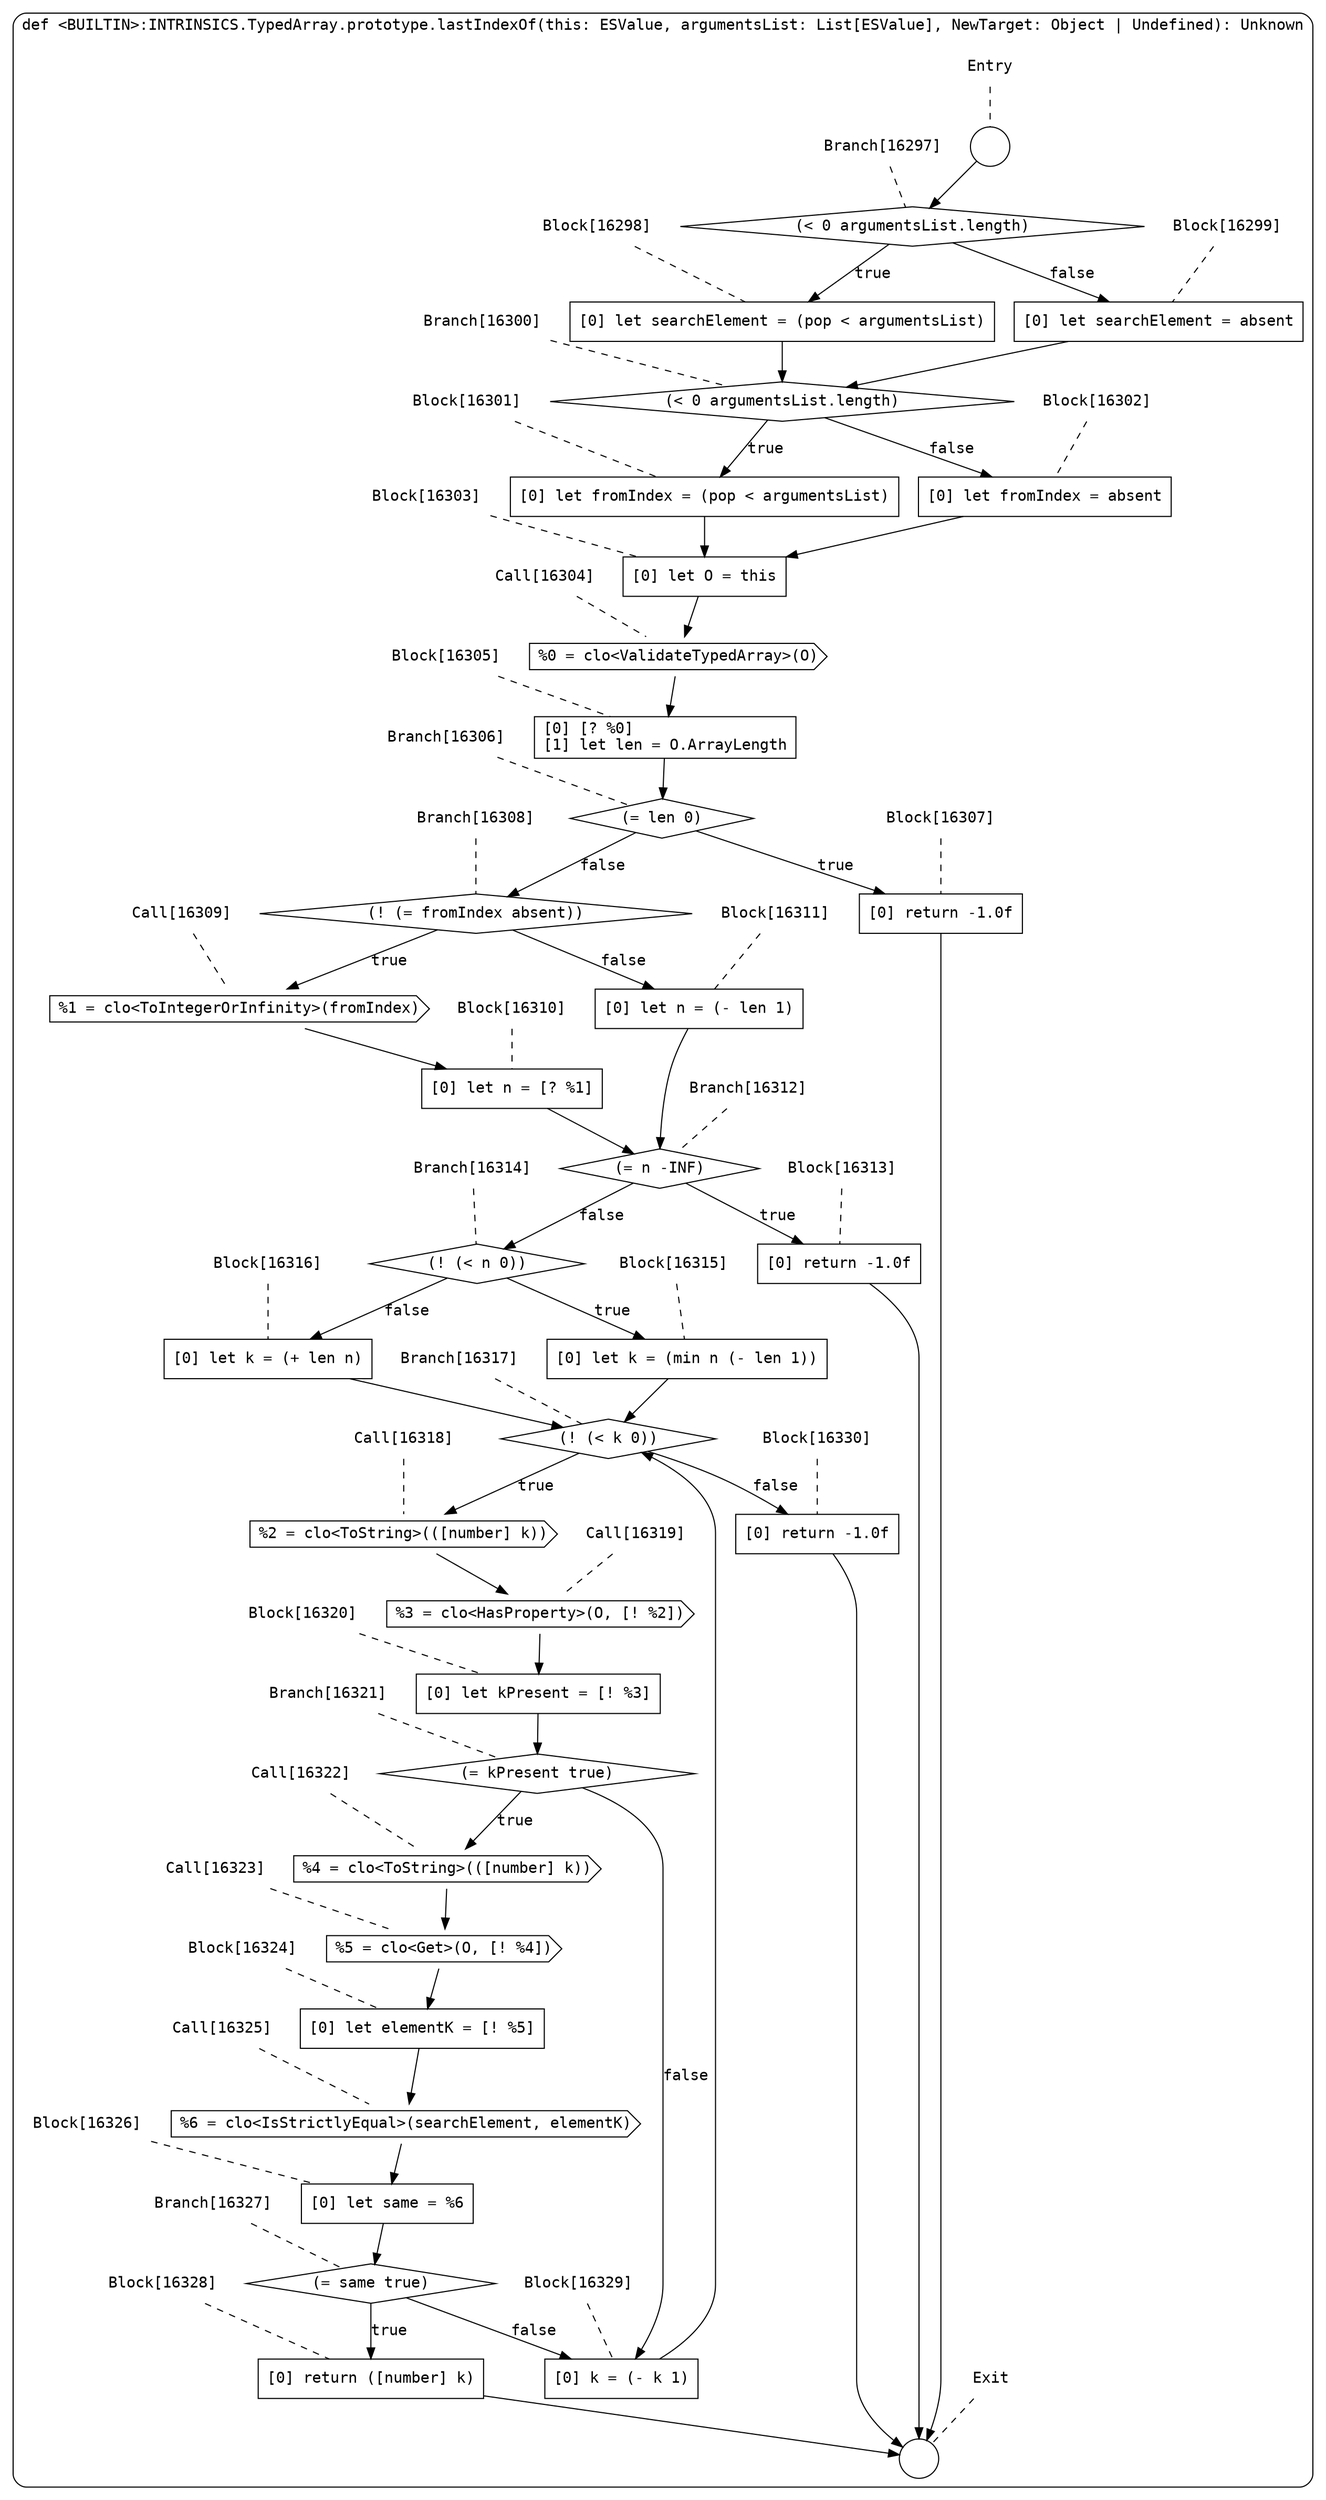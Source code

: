 digraph {
  graph [fontname = "Consolas"]
  node [fontname = "Consolas"]
  edge [fontname = "Consolas"]
  subgraph cluster2404 {
    label = "def <BUILTIN>:INTRINSICS.TypedArray.prototype.lastIndexOf(this: ESValue, argumentsList: List[ESValue], NewTarget: Object | Undefined): Unknown"
    style = rounded
    cluster2404_entry_name [shape=none, label=<<font color="black">Entry</font>>]
    cluster2404_entry_name -> cluster2404_entry [arrowhead=none, color="black", style=dashed]
    cluster2404_entry [shape=circle label=" " color="black" fillcolor="white" style=filled]
    cluster2404_entry -> node16297 [color="black"]
    cluster2404_exit_name [shape=none, label=<<font color="black">Exit</font>>]
    cluster2404_exit_name -> cluster2404_exit [arrowhead=none, color="black", style=dashed]
    cluster2404_exit [shape=circle label=" " color="black" fillcolor="white" style=filled]
    node16297_name [shape=none, label=<<font color="black">Branch[16297]</font>>]
    node16297_name -> node16297 [arrowhead=none, color="black", style=dashed]
    node16297 [shape=diamond, label=<<font color="black">(&lt; 0 argumentsList.length)</font>> color="black" fillcolor="white", style=filled]
    node16297 -> node16298 [label=<<font color="black">true</font>> color="black"]
    node16297 -> node16299 [label=<<font color="black">false</font>> color="black"]
    node16298_name [shape=none, label=<<font color="black">Block[16298]</font>>]
    node16298_name -> node16298 [arrowhead=none, color="black", style=dashed]
    node16298 [shape=box, label=<<font color="black">[0] let searchElement = (pop &lt; argumentsList)<BR ALIGN="LEFT"/></font>> color="black" fillcolor="white", style=filled]
    node16298 -> node16300 [color="black"]
    node16299_name [shape=none, label=<<font color="black">Block[16299]</font>>]
    node16299_name -> node16299 [arrowhead=none, color="black", style=dashed]
    node16299 [shape=box, label=<<font color="black">[0] let searchElement = absent<BR ALIGN="LEFT"/></font>> color="black" fillcolor="white", style=filled]
    node16299 -> node16300 [color="black"]
    node16300_name [shape=none, label=<<font color="black">Branch[16300]</font>>]
    node16300_name -> node16300 [arrowhead=none, color="black", style=dashed]
    node16300 [shape=diamond, label=<<font color="black">(&lt; 0 argumentsList.length)</font>> color="black" fillcolor="white", style=filled]
    node16300 -> node16301 [label=<<font color="black">true</font>> color="black"]
    node16300 -> node16302 [label=<<font color="black">false</font>> color="black"]
    node16301_name [shape=none, label=<<font color="black">Block[16301]</font>>]
    node16301_name -> node16301 [arrowhead=none, color="black", style=dashed]
    node16301 [shape=box, label=<<font color="black">[0] let fromIndex = (pop &lt; argumentsList)<BR ALIGN="LEFT"/></font>> color="black" fillcolor="white", style=filled]
    node16301 -> node16303 [color="black"]
    node16302_name [shape=none, label=<<font color="black">Block[16302]</font>>]
    node16302_name -> node16302 [arrowhead=none, color="black", style=dashed]
    node16302 [shape=box, label=<<font color="black">[0] let fromIndex = absent<BR ALIGN="LEFT"/></font>> color="black" fillcolor="white", style=filled]
    node16302 -> node16303 [color="black"]
    node16303_name [shape=none, label=<<font color="black">Block[16303]</font>>]
    node16303_name -> node16303 [arrowhead=none, color="black", style=dashed]
    node16303 [shape=box, label=<<font color="black">[0] let O = this<BR ALIGN="LEFT"/></font>> color="black" fillcolor="white", style=filled]
    node16303 -> node16304 [color="black"]
    node16304_name [shape=none, label=<<font color="black">Call[16304]</font>>]
    node16304_name -> node16304 [arrowhead=none, color="black", style=dashed]
    node16304 [shape=cds, label=<<font color="black">%0 = clo&lt;ValidateTypedArray&gt;(O)</font>> color="black" fillcolor="white", style=filled]
    node16304 -> node16305 [color="black"]
    node16305_name [shape=none, label=<<font color="black">Block[16305]</font>>]
    node16305_name -> node16305 [arrowhead=none, color="black", style=dashed]
    node16305 [shape=box, label=<<font color="black">[0] [? %0]<BR ALIGN="LEFT"/>[1] let len = O.ArrayLength<BR ALIGN="LEFT"/></font>> color="black" fillcolor="white", style=filled]
    node16305 -> node16306 [color="black"]
    node16306_name [shape=none, label=<<font color="black">Branch[16306]</font>>]
    node16306_name -> node16306 [arrowhead=none, color="black", style=dashed]
    node16306 [shape=diamond, label=<<font color="black">(= len 0)</font>> color="black" fillcolor="white", style=filled]
    node16306 -> node16307 [label=<<font color="black">true</font>> color="black"]
    node16306 -> node16308 [label=<<font color="black">false</font>> color="black"]
    node16307_name [shape=none, label=<<font color="black">Block[16307]</font>>]
    node16307_name -> node16307 [arrowhead=none, color="black", style=dashed]
    node16307 [shape=box, label=<<font color="black">[0] return -1.0f<BR ALIGN="LEFT"/></font>> color="black" fillcolor="white", style=filled]
    node16307 -> cluster2404_exit [color="black"]
    node16308_name [shape=none, label=<<font color="black">Branch[16308]</font>>]
    node16308_name -> node16308 [arrowhead=none, color="black", style=dashed]
    node16308 [shape=diamond, label=<<font color="black">(! (= fromIndex absent))</font>> color="black" fillcolor="white", style=filled]
    node16308 -> node16309 [label=<<font color="black">true</font>> color="black"]
    node16308 -> node16311 [label=<<font color="black">false</font>> color="black"]
    node16309_name [shape=none, label=<<font color="black">Call[16309]</font>>]
    node16309_name -> node16309 [arrowhead=none, color="black", style=dashed]
    node16309 [shape=cds, label=<<font color="black">%1 = clo&lt;ToIntegerOrInfinity&gt;(fromIndex)</font>> color="black" fillcolor="white", style=filled]
    node16309 -> node16310 [color="black"]
    node16311_name [shape=none, label=<<font color="black">Block[16311]</font>>]
    node16311_name -> node16311 [arrowhead=none, color="black", style=dashed]
    node16311 [shape=box, label=<<font color="black">[0] let n = (- len 1)<BR ALIGN="LEFT"/></font>> color="black" fillcolor="white", style=filled]
    node16311 -> node16312 [color="black"]
    node16310_name [shape=none, label=<<font color="black">Block[16310]</font>>]
    node16310_name -> node16310 [arrowhead=none, color="black", style=dashed]
    node16310 [shape=box, label=<<font color="black">[0] let n = [? %1]<BR ALIGN="LEFT"/></font>> color="black" fillcolor="white", style=filled]
    node16310 -> node16312 [color="black"]
    node16312_name [shape=none, label=<<font color="black">Branch[16312]</font>>]
    node16312_name -> node16312 [arrowhead=none, color="black", style=dashed]
    node16312 [shape=diamond, label=<<font color="black">(= n -INF)</font>> color="black" fillcolor="white", style=filled]
    node16312 -> node16313 [label=<<font color="black">true</font>> color="black"]
    node16312 -> node16314 [label=<<font color="black">false</font>> color="black"]
    node16313_name [shape=none, label=<<font color="black">Block[16313]</font>>]
    node16313_name -> node16313 [arrowhead=none, color="black", style=dashed]
    node16313 [shape=box, label=<<font color="black">[0] return -1.0f<BR ALIGN="LEFT"/></font>> color="black" fillcolor="white", style=filled]
    node16313 -> cluster2404_exit [color="black"]
    node16314_name [shape=none, label=<<font color="black">Branch[16314]</font>>]
    node16314_name -> node16314 [arrowhead=none, color="black", style=dashed]
    node16314 [shape=diamond, label=<<font color="black">(! (&lt; n 0))</font>> color="black" fillcolor="white", style=filled]
    node16314 -> node16315 [label=<<font color="black">true</font>> color="black"]
    node16314 -> node16316 [label=<<font color="black">false</font>> color="black"]
    node16315_name [shape=none, label=<<font color="black">Block[16315]</font>>]
    node16315_name -> node16315 [arrowhead=none, color="black", style=dashed]
    node16315 [shape=box, label=<<font color="black">[0] let k = (min n (- len 1))<BR ALIGN="LEFT"/></font>> color="black" fillcolor="white", style=filled]
    node16315 -> node16317 [color="black"]
    node16316_name [shape=none, label=<<font color="black">Block[16316]</font>>]
    node16316_name -> node16316 [arrowhead=none, color="black", style=dashed]
    node16316 [shape=box, label=<<font color="black">[0] let k = (+ len n)<BR ALIGN="LEFT"/></font>> color="black" fillcolor="white", style=filled]
    node16316 -> node16317 [color="black"]
    node16317_name [shape=none, label=<<font color="black">Branch[16317]</font>>]
    node16317_name -> node16317 [arrowhead=none, color="black", style=dashed]
    node16317 [shape=diamond, label=<<font color="black">(! (&lt; k 0))</font>> color="black" fillcolor="white", style=filled]
    node16317 -> node16318 [label=<<font color="black">true</font>> color="black"]
    node16317 -> node16330 [label=<<font color="black">false</font>> color="black"]
    node16318_name [shape=none, label=<<font color="black">Call[16318]</font>>]
    node16318_name -> node16318 [arrowhead=none, color="black", style=dashed]
    node16318 [shape=cds, label=<<font color="black">%2 = clo&lt;ToString&gt;(([number] k))</font>> color="black" fillcolor="white", style=filled]
    node16318 -> node16319 [color="black"]
    node16330_name [shape=none, label=<<font color="black">Block[16330]</font>>]
    node16330_name -> node16330 [arrowhead=none, color="black", style=dashed]
    node16330 [shape=box, label=<<font color="black">[0] return -1.0f<BR ALIGN="LEFT"/></font>> color="black" fillcolor="white", style=filled]
    node16330 -> cluster2404_exit [color="black"]
    node16319_name [shape=none, label=<<font color="black">Call[16319]</font>>]
    node16319_name -> node16319 [arrowhead=none, color="black", style=dashed]
    node16319 [shape=cds, label=<<font color="black">%3 = clo&lt;HasProperty&gt;(O, [! %2])</font>> color="black" fillcolor="white", style=filled]
    node16319 -> node16320 [color="black"]
    node16320_name [shape=none, label=<<font color="black">Block[16320]</font>>]
    node16320_name -> node16320 [arrowhead=none, color="black", style=dashed]
    node16320 [shape=box, label=<<font color="black">[0] let kPresent = [! %3]<BR ALIGN="LEFT"/></font>> color="black" fillcolor="white", style=filled]
    node16320 -> node16321 [color="black"]
    node16321_name [shape=none, label=<<font color="black">Branch[16321]</font>>]
    node16321_name -> node16321 [arrowhead=none, color="black", style=dashed]
    node16321 [shape=diamond, label=<<font color="black">(= kPresent true)</font>> color="black" fillcolor="white", style=filled]
    node16321 -> node16322 [label=<<font color="black">true</font>> color="black"]
    node16321 -> node16329 [label=<<font color="black">false</font>> color="black"]
    node16322_name [shape=none, label=<<font color="black">Call[16322]</font>>]
    node16322_name -> node16322 [arrowhead=none, color="black", style=dashed]
    node16322 [shape=cds, label=<<font color="black">%4 = clo&lt;ToString&gt;(([number] k))</font>> color="black" fillcolor="white", style=filled]
    node16322 -> node16323 [color="black"]
    node16329_name [shape=none, label=<<font color="black">Block[16329]</font>>]
    node16329_name -> node16329 [arrowhead=none, color="black", style=dashed]
    node16329 [shape=box, label=<<font color="black">[0] k = (- k 1)<BR ALIGN="LEFT"/></font>> color="black" fillcolor="white", style=filled]
    node16329 -> node16317 [color="black"]
    node16323_name [shape=none, label=<<font color="black">Call[16323]</font>>]
    node16323_name -> node16323 [arrowhead=none, color="black", style=dashed]
    node16323 [shape=cds, label=<<font color="black">%5 = clo&lt;Get&gt;(O, [! %4])</font>> color="black" fillcolor="white", style=filled]
    node16323 -> node16324 [color="black"]
    node16324_name [shape=none, label=<<font color="black">Block[16324]</font>>]
    node16324_name -> node16324 [arrowhead=none, color="black", style=dashed]
    node16324 [shape=box, label=<<font color="black">[0] let elementK = [! %5]<BR ALIGN="LEFT"/></font>> color="black" fillcolor="white", style=filled]
    node16324 -> node16325 [color="black"]
    node16325_name [shape=none, label=<<font color="black">Call[16325]</font>>]
    node16325_name -> node16325 [arrowhead=none, color="black", style=dashed]
    node16325 [shape=cds, label=<<font color="black">%6 = clo&lt;IsStrictlyEqual&gt;(searchElement, elementK)</font>> color="black" fillcolor="white", style=filled]
    node16325 -> node16326 [color="black"]
    node16326_name [shape=none, label=<<font color="black">Block[16326]</font>>]
    node16326_name -> node16326 [arrowhead=none, color="black", style=dashed]
    node16326 [shape=box, label=<<font color="black">[0] let same = %6<BR ALIGN="LEFT"/></font>> color="black" fillcolor="white", style=filled]
    node16326 -> node16327 [color="black"]
    node16327_name [shape=none, label=<<font color="black">Branch[16327]</font>>]
    node16327_name -> node16327 [arrowhead=none, color="black", style=dashed]
    node16327 [shape=diamond, label=<<font color="black">(= same true)</font>> color="black" fillcolor="white", style=filled]
    node16327 -> node16328 [label=<<font color="black">true</font>> color="black"]
    node16327 -> node16329 [label=<<font color="black">false</font>> color="black"]
    node16328_name [shape=none, label=<<font color="black">Block[16328]</font>>]
    node16328_name -> node16328 [arrowhead=none, color="black", style=dashed]
    node16328 [shape=box, label=<<font color="black">[0] return ([number] k)<BR ALIGN="LEFT"/></font>> color="black" fillcolor="white", style=filled]
    node16328 -> cluster2404_exit [color="black"]
  }
}